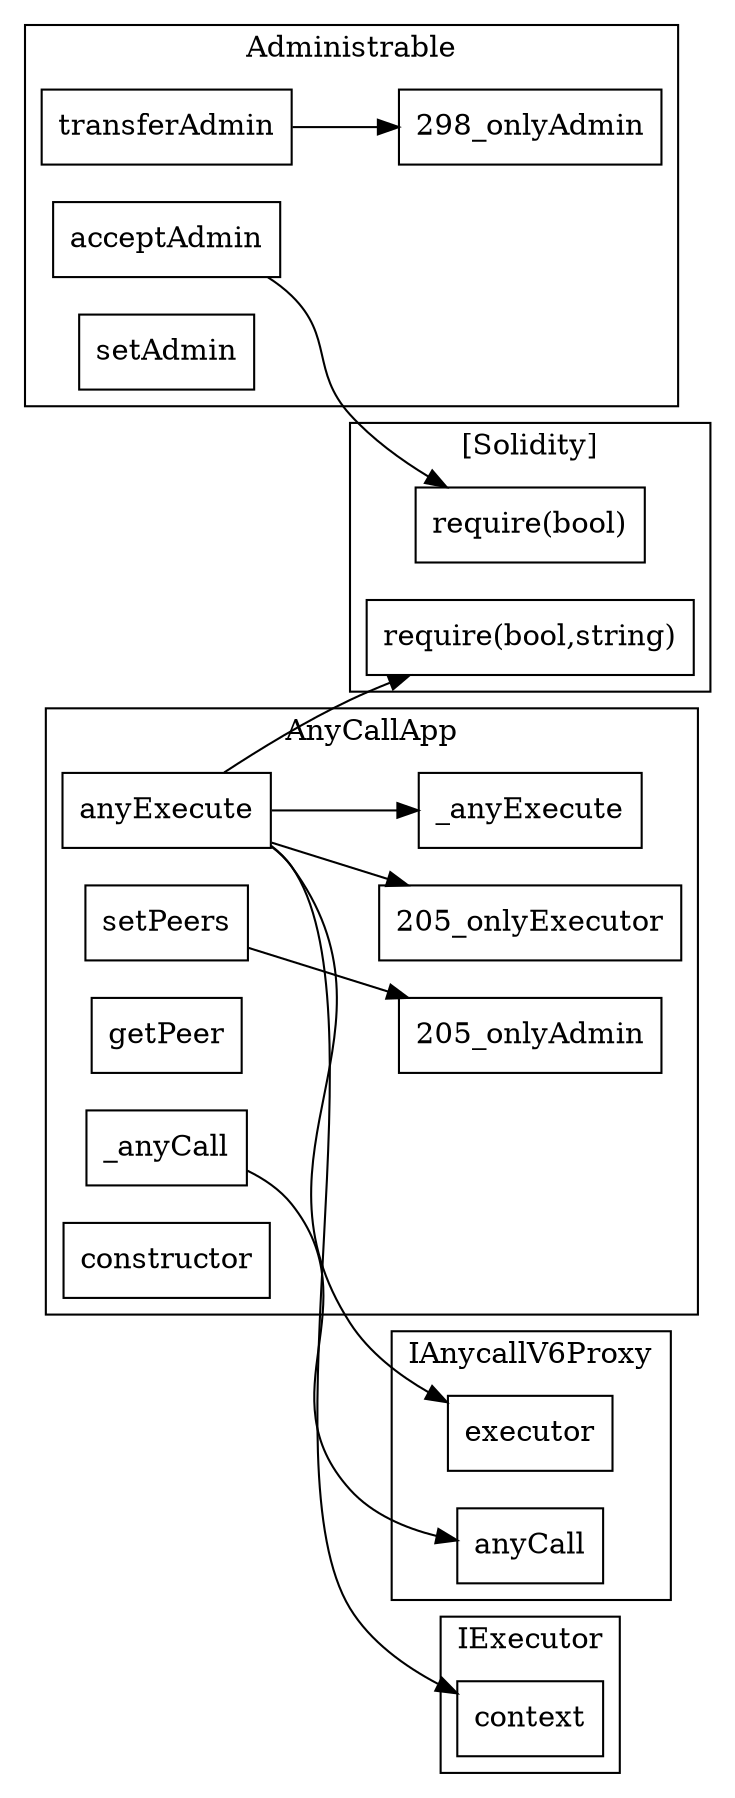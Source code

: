 strict digraph {
rankdir="LR"
node [shape=box]
subgraph cluster_298_Administrable {
label = "Administrable"
"298_acceptAdmin" [label="acceptAdmin"]
"298_transferAdmin" [label="transferAdmin"]
"298_setAdmin" [label="setAdmin"]
"298_transferAdmin" -> "298_onlyAdmin"
}subgraph cluster_331_IExecutor {
label = "IExecutor"
"331_context" [label="context"]
}subgraph cluster_205_AnyCallApp {
label = "AnyCallApp"
"205__anyCall" [label="_anyCall"]
"205_anyExecute" [label="anyExecute"]
"205_getPeer" [label="getPeer"]
"205_setPeers" [label="setPeers"]
"205__anyExecute" [label="_anyExecute"]
"205_constructor" [label="constructor"]
"205_anyExecute" -> "205_onlyExecutor"
"205_anyExecute" -> "205__anyExecute"
"205_setPeers" -> "205_onlyAdmin"
}subgraph cluster_319_IAnycallV6Proxy {
label = "IAnycallV6Proxy"
"319_executor" [label="executor"]
"319_anyCall" [label="anyCall"]
}subgraph cluster_solidity {
label = "[Solidity]"
"require(bool)" 
"require(bool,string)" 
"298_acceptAdmin" -> "require(bool)"
"205_anyExecute" -> "require(bool,string)"
}"205__anyCall" -> "319_anyCall"
"205_anyExecute" -> "319_executor"
"205_anyExecute" -> "331_context"
}